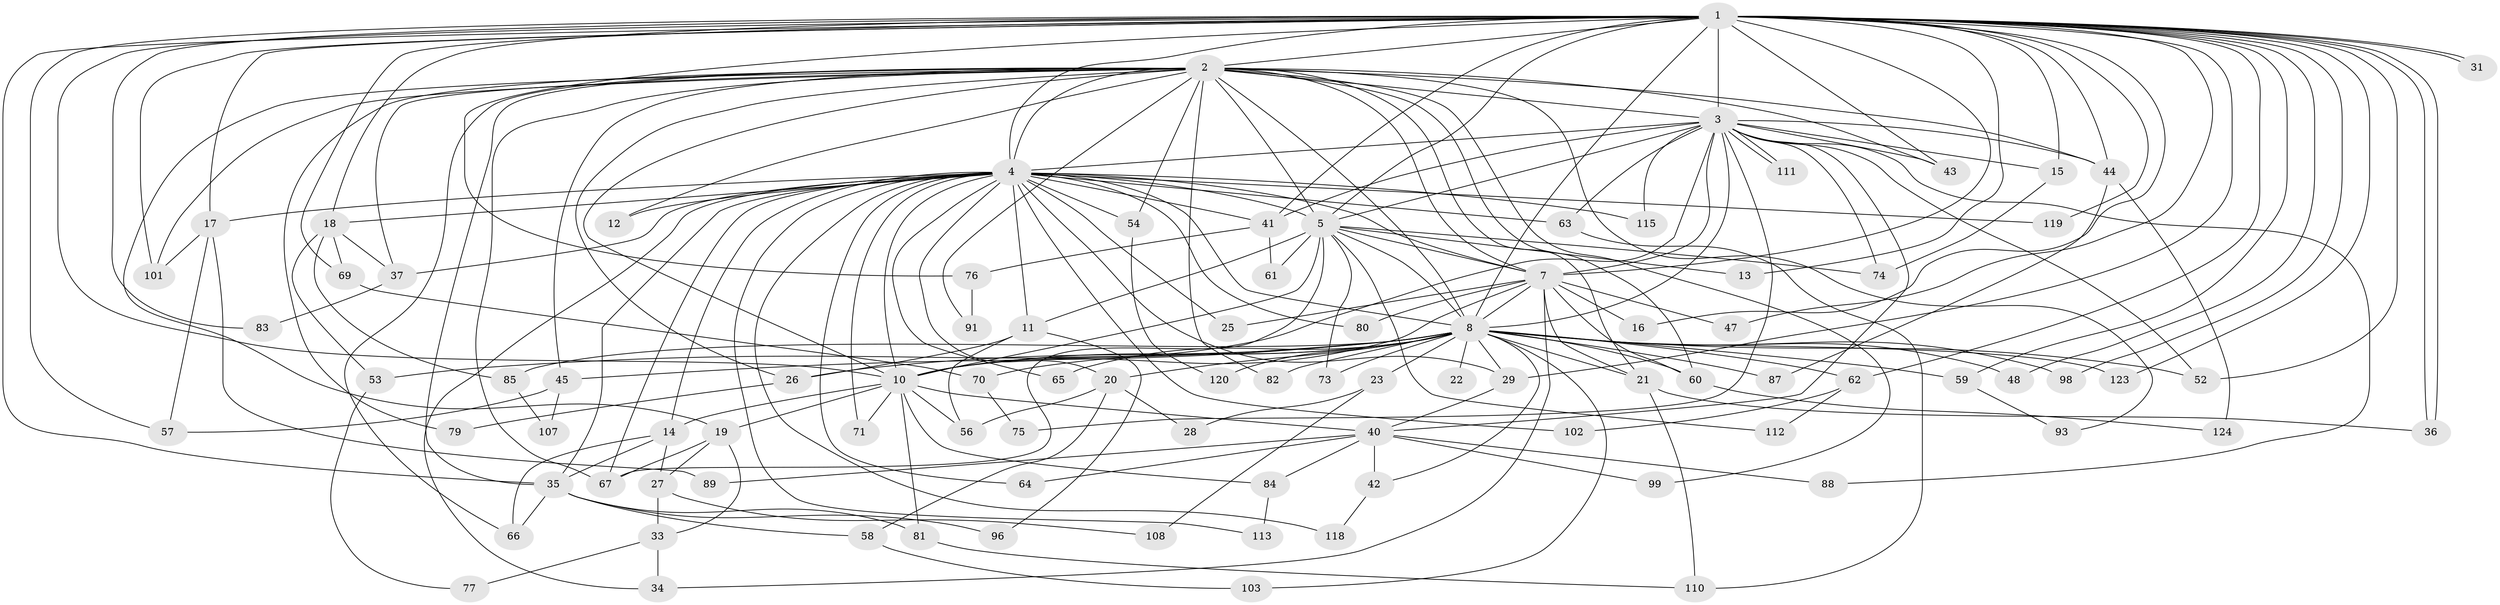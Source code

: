 // Generated by graph-tools (version 1.1) at 2025/23/03/03/25 07:23:43]
// undirected, 93 vertices, 218 edges
graph export_dot {
graph [start="1"]
  node [color=gray90,style=filled];
  1 [super="+38"];
  2 [super="+30"];
  3 [super="+49"];
  4 [super="+6"];
  5 [super="+104"];
  7 [super="+116"];
  8 [super="+9"];
  10 [super="+24"];
  11 [super="+32"];
  12;
  13;
  14 [super="+97"];
  15;
  16;
  17;
  18 [super="+51"];
  19 [super="+100"];
  20;
  21 [super="+39"];
  22;
  23;
  25;
  26 [super="+78"];
  27;
  28;
  29 [super="+46"];
  31;
  33;
  34 [super="+114"];
  35 [super="+55"];
  36 [super="+94"];
  37;
  40 [super="+117"];
  41 [super="+50"];
  42;
  43 [super="+72"];
  44 [super="+92"];
  45 [super="+105"];
  47;
  48;
  52 [super="+95"];
  53;
  54;
  56 [super="+86"];
  57;
  58;
  59;
  60 [super="+90"];
  61;
  62;
  63 [super="+122"];
  64;
  65;
  66 [super="+109"];
  67 [super="+68"];
  69 [super="+121"];
  70;
  71;
  73;
  74;
  75;
  76;
  77;
  79;
  80;
  81;
  82;
  83;
  84;
  85;
  87;
  88;
  89;
  91;
  93;
  96;
  98;
  99;
  101 [super="+106"];
  102;
  103;
  107;
  108;
  110;
  111;
  112;
  113;
  115;
  118;
  119;
  120;
  123;
  124;
  1 -- 2 [weight=3];
  1 -- 3;
  1 -- 4 [weight=2];
  1 -- 5;
  1 -- 7;
  1 -- 8 [weight=2];
  1 -- 10;
  1 -- 13;
  1 -- 15;
  1 -- 16;
  1 -- 17;
  1 -- 18;
  1 -- 29;
  1 -- 31;
  1 -- 31;
  1 -- 35;
  1 -- 36;
  1 -- 36;
  1 -- 41;
  1 -- 47;
  1 -- 48;
  1 -- 52;
  1 -- 57;
  1 -- 59;
  1 -- 62;
  1 -- 69 [weight=2];
  1 -- 76;
  1 -- 83;
  1 -- 98;
  1 -- 101;
  1 -- 123;
  1 -- 119;
  1 -- 44;
  1 -- 43;
  2 -- 3;
  2 -- 4 [weight=2];
  2 -- 5;
  2 -- 7;
  2 -- 8 [weight=2];
  2 -- 10;
  2 -- 12;
  2 -- 19;
  2 -- 21;
  2 -- 26;
  2 -- 35;
  2 -- 37;
  2 -- 43;
  2 -- 44;
  2 -- 45;
  2 -- 54;
  2 -- 60;
  2 -- 66;
  2 -- 79;
  2 -- 82;
  2 -- 91;
  2 -- 93;
  2 -- 99;
  2 -- 67;
  2 -- 101;
  3 -- 4 [weight=2];
  3 -- 5;
  3 -- 7;
  3 -- 8 [weight=2];
  3 -- 10;
  3 -- 15;
  3 -- 40;
  3 -- 43;
  3 -- 44;
  3 -- 63;
  3 -- 74;
  3 -- 75;
  3 -- 88;
  3 -- 111;
  3 -- 111;
  3 -- 115;
  3 -- 52;
  3 -- 41;
  4 -- 5 [weight=2];
  4 -- 7 [weight=2];
  4 -- 8 [weight=4];
  4 -- 10 [weight=2];
  4 -- 14;
  4 -- 17;
  4 -- 25;
  4 -- 41;
  4 -- 54;
  4 -- 118;
  4 -- 64;
  4 -- 65;
  4 -- 67;
  4 -- 11;
  4 -- 12;
  4 -- 71;
  4 -- 80;
  4 -- 18;
  4 -- 20;
  4 -- 119;
  4 -- 29;
  4 -- 37;
  4 -- 102;
  4 -- 113;
  4 -- 115;
  4 -- 63;
  4 -- 35;
  4 -- 34;
  5 -- 7;
  5 -- 8 [weight=2];
  5 -- 10;
  5 -- 11 [weight=2];
  5 -- 13;
  5 -- 61;
  5 -- 67;
  5 -- 73;
  5 -- 112;
  5 -- 74;
  7 -- 8 [weight=2];
  7 -- 10 [weight=3];
  7 -- 16;
  7 -- 25;
  7 -- 34;
  7 -- 47;
  7 -- 80;
  7 -- 21;
  7 -- 60;
  8 -- 10 [weight=2];
  8 -- 20;
  8 -- 22 [weight=2];
  8 -- 23 [weight=2];
  8 -- 42;
  8 -- 48;
  8 -- 52;
  8 -- 59;
  8 -- 65;
  8 -- 98;
  8 -- 123;
  8 -- 70;
  8 -- 73;
  8 -- 82;
  8 -- 21;
  8 -- 85;
  8 -- 87;
  8 -- 103;
  8 -- 45;
  8 -- 53;
  8 -- 120;
  8 -- 60;
  8 -- 62;
  8 -- 29;
  8 -- 26;
  10 -- 14;
  10 -- 19;
  10 -- 40;
  10 -- 56;
  10 -- 71;
  10 -- 84;
  10 -- 81;
  11 -- 26;
  11 -- 96;
  11 -- 56;
  14 -- 27;
  14 -- 35;
  14 -- 66;
  15 -- 74;
  17 -- 57;
  17 -- 89;
  17 -- 101;
  18 -- 69;
  18 -- 85;
  18 -- 53;
  18 -- 37;
  19 -- 27;
  19 -- 33;
  19 -- 67;
  20 -- 28;
  20 -- 56;
  20 -- 58;
  21 -- 36;
  21 -- 110;
  23 -- 28;
  23 -- 108;
  26 -- 79;
  27 -- 33;
  27 -- 108;
  29 -- 40;
  33 -- 34;
  33 -- 77;
  35 -- 58;
  35 -- 66;
  35 -- 81;
  35 -- 96;
  37 -- 83;
  40 -- 42;
  40 -- 64;
  40 -- 84;
  40 -- 88;
  40 -- 89;
  40 -- 99;
  41 -- 61;
  41 -- 76;
  42 -- 118;
  44 -- 87;
  44 -- 124;
  45 -- 57;
  45 -- 107;
  53 -- 77;
  54 -- 120;
  58 -- 103;
  59 -- 93;
  60 -- 124;
  62 -- 102;
  62 -- 112;
  63 -- 110;
  69 -- 70;
  70 -- 75;
  76 -- 91;
  81 -- 110;
  84 -- 113;
  85 -- 107;
}
